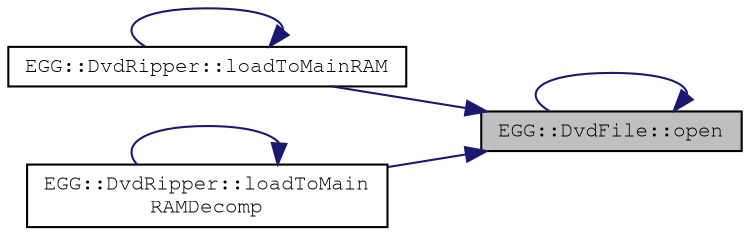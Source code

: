 digraph "EGG::DvdFile::open"
{
 // LATEX_PDF_SIZE
  edge [fontname="FreeMono",fontsize="10",labelfontname="FreeMono",labelfontsize="10"];
  node [fontname="FreeMono",fontsize="10",shape=record];
  rankdir="RL";
  Node1 [label="EGG::DvdFile::open",height=0.2,width=0.4,color="black", fillcolor="grey75", style="filled", fontcolor="black",tooltip="Opens a file given the path."];
  Node1 -> Node2 [dir="back",color="midnightblue",fontsize="10",style="solid",fontname="FreeMono"];
  Node2 [label="EGG::DvdRipper::loadToMainRAM",height=0.2,width=0.4,color="black", fillcolor="white", style="filled",URL="$class_e_g_g_1_1_dvd_ripper.html#adf2e7e58ac039603e56a0fd1c27b58c5",tooltip="Load a file on the disc to main RAM given the path."];
  Node2 -> Node2 [dir="back",color="midnightblue",fontsize="10",style="solid",fontname="FreeMono"];
  Node1 -> Node3 [dir="back",color="midnightblue",fontsize="10",style="solid",fontname="FreeMono"];
  Node3 [label="EGG::DvdRipper::loadToMain\lRAMDecomp",height=0.2,width=0.4,color="black", fillcolor="white", style="filled",URL="$class_e_g_g_1_1_dvd_ripper.html#aee0435830b9eaeaeeb33ce75aa33835e",tooltip="Load and decompress a file on the disc to main RAM given the path."];
  Node3 -> Node3 [dir="back",color="midnightblue",fontsize="10",style="solid",fontname="FreeMono"];
  Node1 -> Node1 [dir="back",color="midnightblue",fontsize="10",style="solid",fontname="FreeMono"];
}
